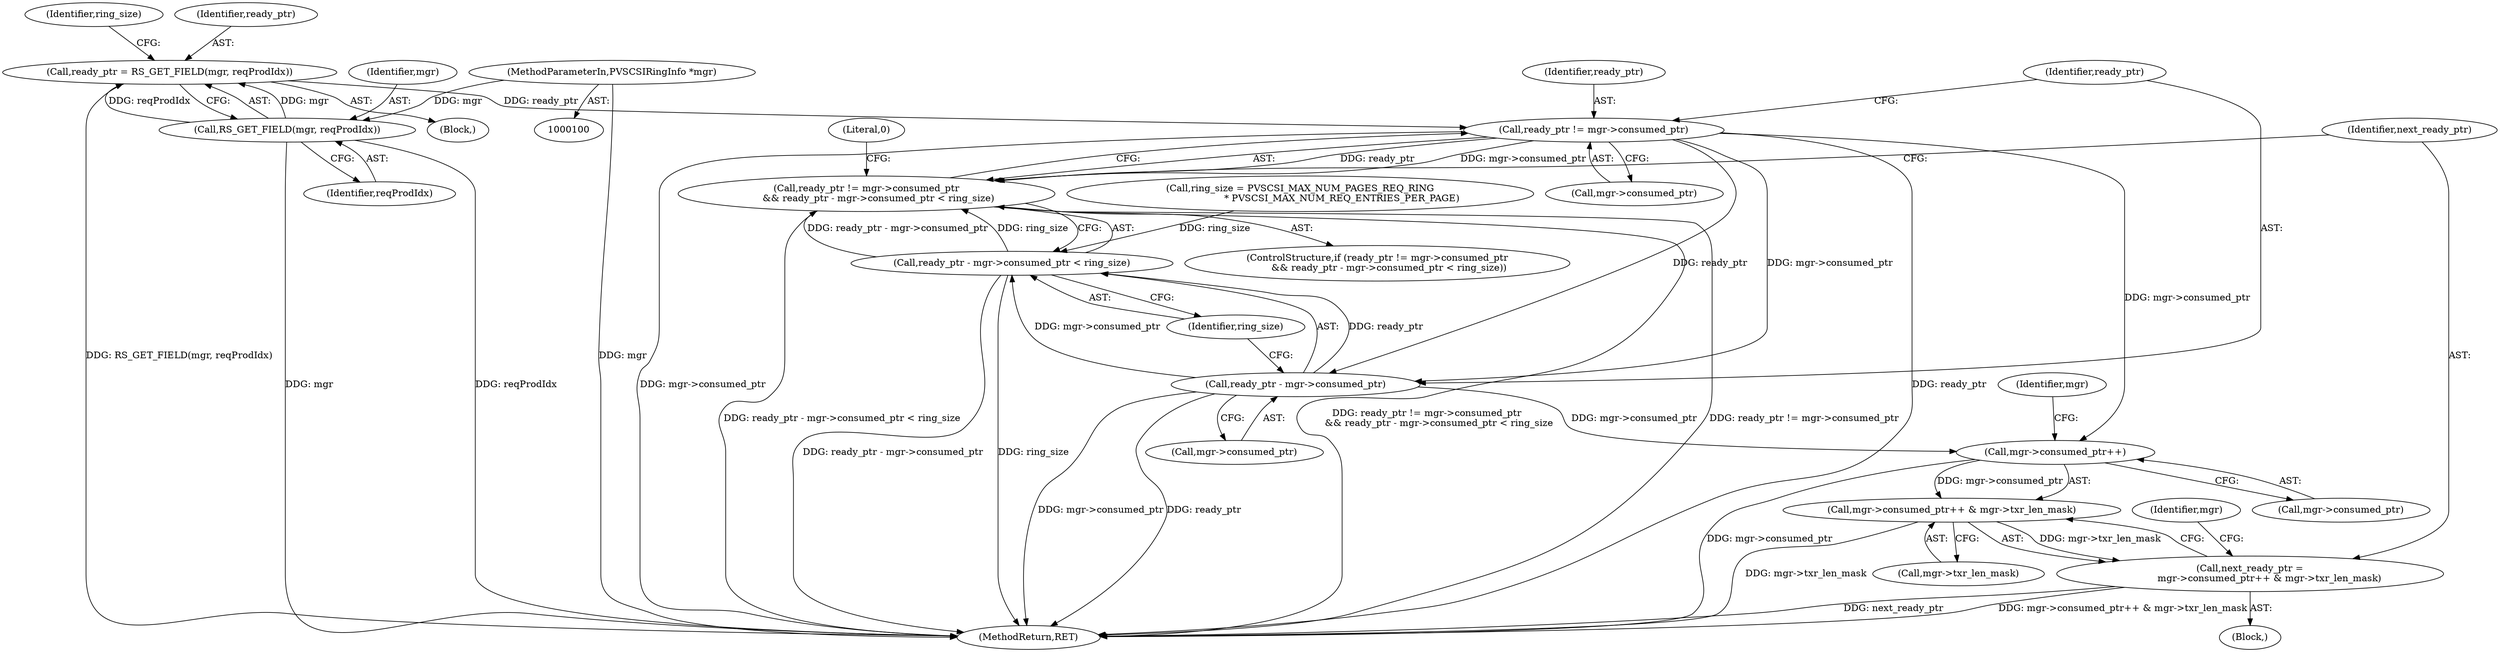 digraph "0_qemu_d251157ac1928191af851d199a9ff255d330bec9@API" {
"1000104" [label="(Call,ready_ptr = RS_GET_FIELD(mgr, reqProdIdx))"];
"1000106" [label="(Call,RS_GET_FIELD(mgr, reqProdIdx))"];
"1000101" [label="(MethodParameterIn,PVSCSIRingInfo *mgr)"];
"1000117" [label="(Call,ready_ptr != mgr->consumed_ptr)"];
"1000116" [label="(Call,ready_ptr != mgr->consumed_ptr\n        && ready_ptr - mgr->consumed_ptr < ring_size)"];
"1000123" [label="(Call,ready_ptr - mgr->consumed_ptr)"];
"1000122" [label="(Call,ready_ptr - mgr->consumed_ptr < ring_size)"];
"1000134" [label="(Call,mgr->consumed_ptr++)"];
"1000133" [label="(Call,mgr->consumed_ptr++ & mgr->txr_len_mask)"];
"1000131" [label="(Call,next_ready_ptr =\n             mgr->consumed_ptr++ & mgr->txr_len_mask)"];
"1000139" [label="(Identifier,mgr)"];
"1000128" [label="(Identifier,ring_size)"];
"1000122" [label="(Call,ready_ptr - mgr->consumed_ptr < ring_size)"];
"1000155" [label="(Literal,0)"];
"1000104" [label="(Call,ready_ptr = RS_GET_FIELD(mgr, reqProdIdx))"];
"1000111" [label="(Identifier,ring_size)"];
"1000117" [label="(Call,ready_ptr != mgr->consumed_ptr)"];
"1000110" [label="(Call,ring_size = PVSCSI_MAX_NUM_PAGES_REQ_RING\n                            * PVSCSI_MAX_NUM_REQ_ENTRIES_PER_PAGE)"];
"1000156" [label="(MethodReturn,RET)"];
"1000101" [label="(MethodParameterIn,PVSCSIRingInfo *mgr)"];
"1000118" [label="(Identifier,ready_ptr)"];
"1000119" [label="(Call,mgr->consumed_ptr)"];
"1000138" [label="(Call,mgr->txr_len_mask)"];
"1000108" [label="(Identifier,reqProdIdx)"];
"1000135" [label="(Call,mgr->consumed_ptr)"];
"1000124" [label="(Identifier,ready_ptr)"];
"1000129" [label="(Block,)"];
"1000133" [label="(Call,mgr->consumed_ptr++ & mgr->txr_len_mask)"];
"1000131" [label="(Call,next_ready_ptr =\n             mgr->consumed_ptr++ & mgr->txr_len_mask)"];
"1000107" [label="(Identifier,mgr)"];
"1000125" [label="(Call,mgr->consumed_ptr)"];
"1000106" [label="(Call,RS_GET_FIELD(mgr, reqProdIdx))"];
"1000102" [label="(Block,)"];
"1000116" [label="(Call,ready_ptr != mgr->consumed_ptr\n        && ready_ptr - mgr->consumed_ptr < ring_size)"];
"1000115" [label="(ControlStructure,if (ready_ptr != mgr->consumed_ptr\n        && ready_ptr - mgr->consumed_ptr < ring_size))"];
"1000134" [label="(Call,mgr->consumed_ptr++)"];
"1000132" [label="(Identifier,next_ready_ptr)"];
"1000145" [label="(Identifier,mgr)"];
"1000105" [label="(Identifier,ready_ptr)"];
"1000123" [label="(Call,ready_ptr - mgr->consumed_ptr)"];
"1000104" -> "1000102"  [label="AST: "];
"1000104" -> "1000106"  [label="CFG: "];
"1000105" -> "1000104"  [label="AST: "];
"1000106" -> "1000104"  [label="AST: "];
"1000111" -> "1000104"  [label="CFG: "];
"1000104" -> "1000156"  [label="DDG: RS_GET_FIELD(mgr, reqProdIdx)"];
"1000106" -> "1000104"  [label="DDG: mgr"];
"1000106" -> "1000104"  [label="DDG: reqProdIdx"];
"1000104" -> "1000117"  [label="DDG: ready_ptr"];
"1000106" -> "1000108"  [label="CFG: "];
"1000107" -> "1000106"  [label="AST: "];
"1000108" -> "1000106"  [label="AST: "];
"1000106" -> "1000156"  [label="DDG: reqProdIdx"];
"1000106" -> "1000156"  [label="DDG: mgr"];
"1000101" -> "1000106"  [label="DDG: mgr"];
"1000101" -> "1000100"  [label="AST: "];
"1000101" -> "1000156"  [label="DDG: mgr"];
"1000117" -> "1000116"  [label="AST: "];
"1000117" -> "1000119"  [label="CFG: "];
"1000118" -> "1000117"  [label="AST: "];
"1000119" -> "1000117"  [label="AST: "];
"1000124" -> "1000117"  [label="CFG: "];
"1000116" -> "1000117"  [label="CFG: "];
"1000117" -> "1000156"  [label="DDG: ready_ptr"];
"1000117" -> "1000156"  [label="DDG: mgr->consumed_ptr"];
"1000117" -> "1000116"  [label="DDG: ready_ptr"];
"1000117" -> "1000116"  [label="DDG: mgr->consumed_ptr"];
"1000117" -> "1000123"  [label="DDG: ready_ptr"];
"1000117" -> "1000123"  [label="DDG: mgr->consumed_ptr"];
"1000117" -> "1000134"  [label="DDG: mgr->consumed_ptr"];
"1000116" -> "1000115"  [label="AST: "];
"1000116" -> "1000122"  [label="CFG: "];
"1000122" -> "1000116"  [label="AST: "];
"1000132" -> "1000116"  [label="CFG: "];
"1000155" -> "1000116"  [label="CFG: "];
"1000116" -> "1000156"  [label="DDG: ready_ptr != mgr->consumed_ptr"];
"1000116" -> "1000156"  [label="DDG: ready_ptr - mgr->consumed_ptr < ring_size"];
"1000116" -> "1000156"  [label="DDG: ready_ptr != mgr->consumed_ptr\n        && ready_ptr - mgr->consumed_ptr < ring_size"];
"1000122" -> "1000116"  [label="DDG: ready_ptr - mgr->consumed_ptr"];
"1000122" -> "1000116"  [label="DDG: ring_size"];
"1000123" -> "1000122"  [label="AST: "];
"1000123" -> "1000125"  [label="CFG: "];
"1000124" -> "1000123"  [label="AST: "];
"1000125" -> "1000123"  [label="AST: "];
"1000128" -> "1000123"  [label="CFG: "];
"1000123" -> "1000156"  [label="DDG: mgr->consumed_ptr"];
"1000123" -> "1000156"  [label="DDG: ready_ptr"];
"1000123" -> "1000122"  [label="DDG: ready_ptr"];
"1000123" -> "1000122"  [label="DDG: mgr->consumed_ptr"];
"1000123" -> "1000134"  [label="DDG: mgr->consumed_ptr"];
"1000122" -> "1000128"  [label="CFG: "];
"1000128" -> "1000122"  [label="AST: "];
"1000122" -> "1000156"  [label="DDG: ready_ptr - mgr->consumed_ptr"];
"1000122" -> "1000156"  [label="DDG: ring_size"];
"1000110" -> "1000122"  [label="DDG: ring_size"];
"1000134" -> "1000133"  [label="AST: "];
"1000134" -> "1000135"  [label="CFG: "];
"1000135" -> "1000134"  [label="AST: "];
"1000139" -> "1000134"  [label="CFG: "];
"1000134" -> "1000156"  [label="DDG: mgr->consumed_ptr"];
"1000134" -> "1000133"  [label="DDG: mgr->consumed_ptr"];
"1000133" -> "1000131"  [label="AST: "];
"1000133" -> "1000138"  [label="CFG: "];
"1000138" -> "1000133"  [label="AST: "];
"1000131" -> "1000133"  [label="CFG: "];
"1000133" -> "1000156"  [label="DDG: mgr->txr_len_mask"];
"1000133" -> "1000131"  [label="DDG: mgr->txr_len_mask"];
"1000131" -> "1000129"  [label="AST: "];
"1000132" -> "1000131"  [label="AST: "];
"1000145" -> "1000131"  [label="CFG: "];
"1000131" -> "1000156"  [label="DDG: next_ready_ptr"];
"1000131" -> "1000156"  [label="DDG: mgr->consumed_ptr++ & mgr->txr_len_mask"];
}
